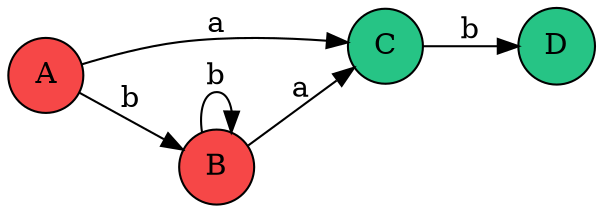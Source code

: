 digraph "DFA by Thompson's method" {
	rankdir=LR size=10
	node [fillcolor="#26C485" shape=circle style=filled]
	C
	D
	node [fillcolor="#f64747" shape=circle style=filled]
	A -> B [label=b]
	A -> C [label=a]
	B -> B [label=b]
	B -> C [label=a]
	C -> D [label=b]
}
